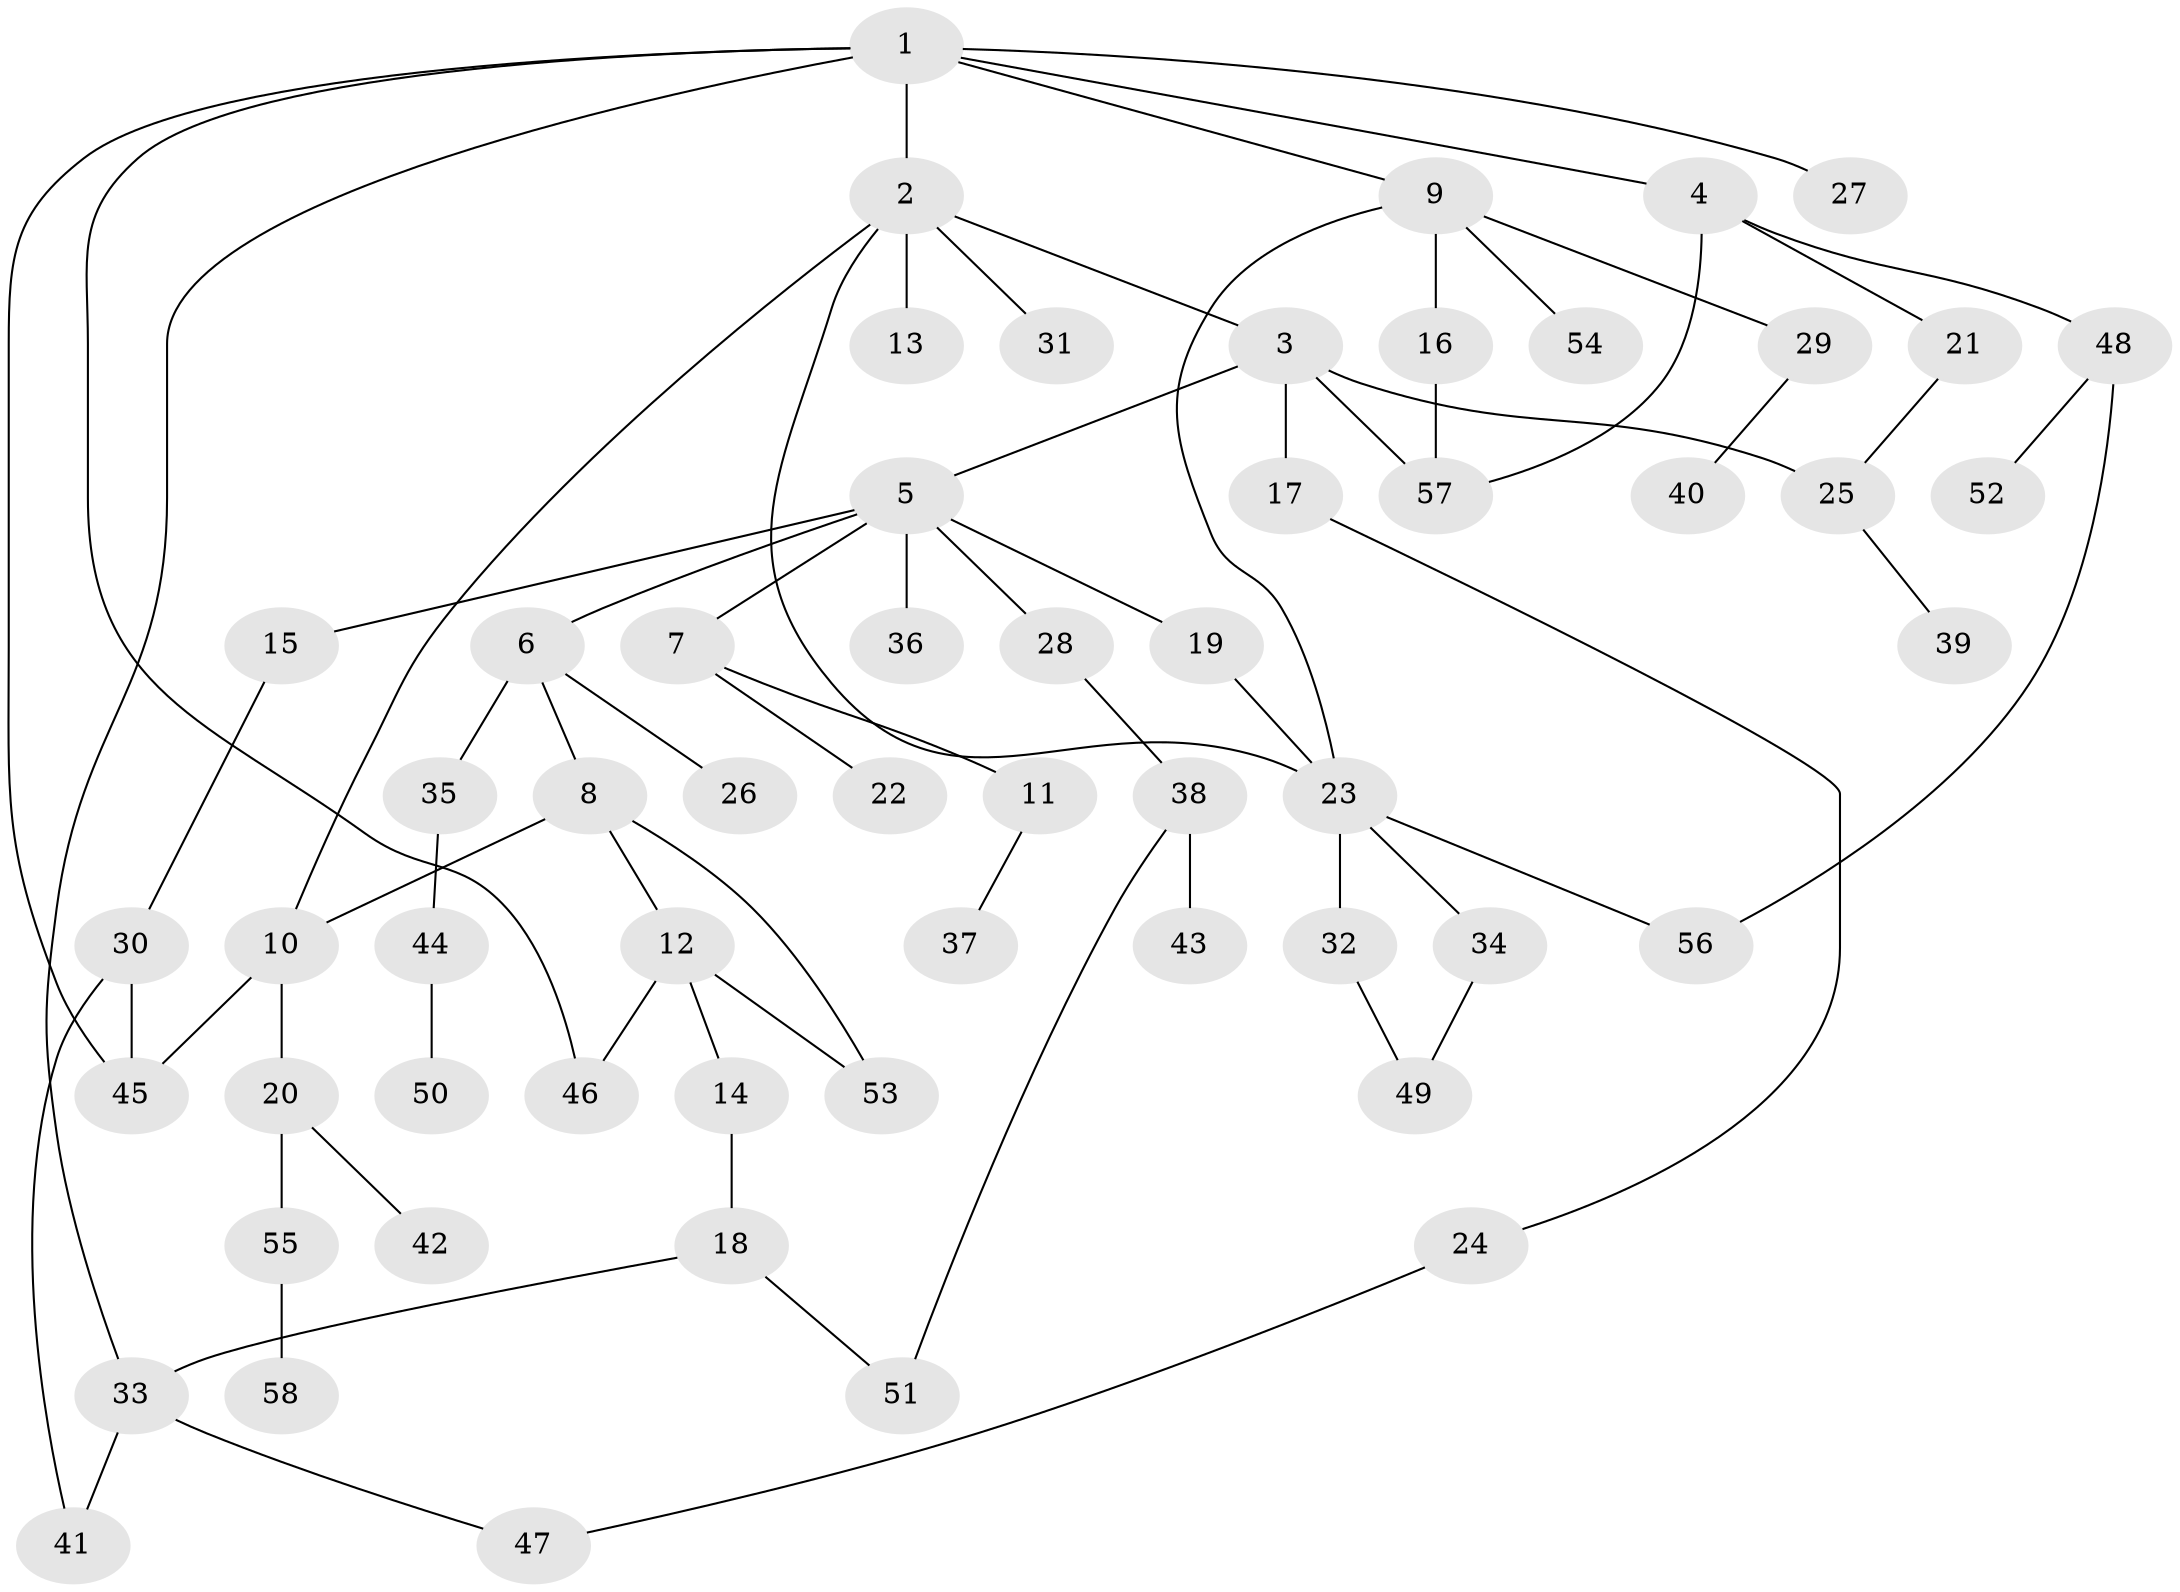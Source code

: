 // Generated by graph-tools (version 1.1) at 2025/13/03/09/25 04:13:17]
// undirected, 58 vertices, 73 edges
graph export_dot {
graph [start="1"]
  node [color=gray90,style=filled];
  1;
  2;
  3;
  4;
  5;
  6;
  7;
  8;
  9;
  10;
  11;
  12;
  13;
  14;
  15;
  16;
  17;
  18;
  19;
  20;
  21;
  22;
  23;
  24;
  25;
  26;
  27;
  28;
  29;
  30;
  31;
  32;
  33;
  34;
  35;
  36;
  37;
  38;
  39;
  40;
  41;
  42;
  43;
  44;
  45;
  46;
  47;
  48;
  49;
  50;
  51;
  52;
  53;
  54;
  55;
  56;
  57;
  58;
  1 -- 2;
  1 -- 4;
  1 -- 9;
  1 -- 27;
  1 -- 33;
  1 -- 45;
  1 -- 46;
  2 -- 3;
  2 -- 10;
  2 -- 13;
  2 -- 31;
  2 -- 23;
  3 -- 5;
  3 -- 17;
  3 -- 25;
  3 -- 57;
  4 -- 21;
  4 -- 48;
  4 -- 57;
  5 -- 6;
  5 -- 7;
  5 -- 15;
  5 -- 19;
  5 -- 28;
  5 -- 36;
  6 -- 8;
  6 -- 26;
  6 -- 35;
  7 -- 11;
  7 -- 22;
  8 -- 12;
  8 -- 10;
  8 -- 53;
  9 -- 16;
  9 -- 29;
  9 -- 54;
  9 -- 23;
  10 -- 20;
  10 -- 45;
  11 -- 37;
  12 -- 14;
  12 -- 53;
  12 -- 46;
  14 -- 18;
  15 -- 30;
  16 -- 57;
  17 -- 24;
  18 -- 51;
  18 -- 33;
  19 -- 23;
  20 -- 42;
  20 -- 55;
  21 -- 25;
  23 -- 32;
  23 -- 34;
  23 -- 56;
  24 -- 47;
  25 -- 39;
  28 -- 38;
  29 -- 40;
  30 -- 45;
  30 -- 41;
  32 -- 49;
  33 -- 41;
  33 -- 47;
  34 -- 49;
  35 -- 44;
  38 -- 43;
  38 -- 51;
  44 -- 50;
  48 -- 52;
  48 -- 56;
  55 -- 58;
}

